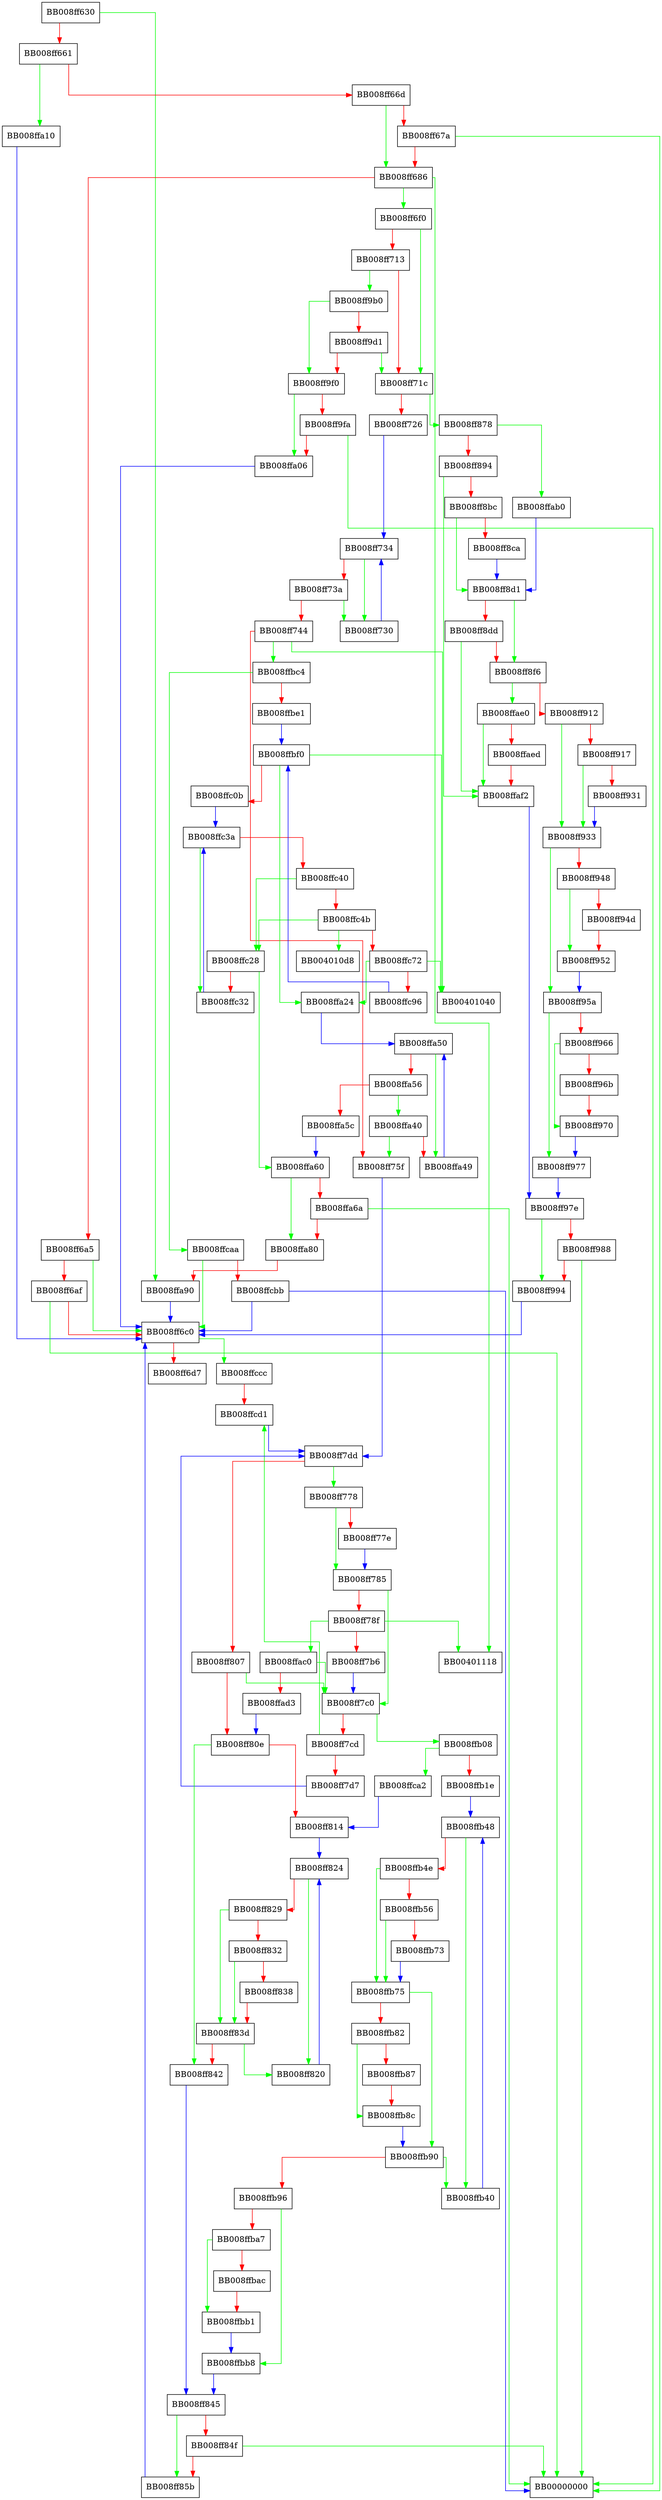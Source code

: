 digraph setlocale {
  node [shape="box"];
  graph [splines=ortho];
  BB008ff630 -> BB008ffa90 [color="green"];
  BB008ff630 -> BB008ff661 [color="red"];
  BB008ff661 -> BB008ffa10 [color="green"];
  BB008ff661 -> BB008ff66d [color="red"];
  BB008ff66d -> BB008ff686 [color="green"];
  BB008ff66d -> BB008ff67a [color="red"];
  BB008ff67a -> BB00000000 [color="green"];
  BB008ff67a -> BB008ff686 [color="red"];
  BB008ff686 -> BB00401118 [color="green"];
  BB008ff686 -> BB008ff6f0 [color="green"];
  BB008ff686 -> BB008ff6a5 [color="red"];
  BB008ff6a5 -> BB008ff6c0 [color="green"];
  BB008ff6a5 -> BB008ff6af [color="red"];
  BB008ff6af -> BB00000000 [color="green"];
  BB008ff6af -> BB008ff6c0 [color="red"];
  BB008ff6c0 -> BB008ffccc [color="green"];
  BB008ff6c0 -> BB008ff6d7 [color="red"];
  BB008ff6f0 -> BB008ff71c [color="green"];
  BB008ff6f0 -> BB008ff713 [color="red"];
  BB008ff713 -> BB008ff9b0 [color="green"];
  BB008ff713 -> BB008ff71c [color="red"];
  BB008ff71c -> BB008ff878 [color="green"];
  BB008ff71c -> BB008ff726 [color="red"];
  BB008ff726 -> BB008ff734 [color="blue"];
  BB008ff730 -> BB008ff734 [color="blue"];
  BB008ff734 -> BB008ff730 [color="green"];
  BB008ff734 -> BB008ff73a [color="red"];
  BB008ff73a -> BB008ff730 [color="green"];
  BB008ff73a -> BB008ff744 [color="red"];
  BB008ff744 -> BB00401040 [color="green"];
  BB008ff744 -> BB008ffbc4 [color="green"];
  BB008ff744 -> BB008ff75f [color="red"];
  BB008ff75f -> BB008ff7dd [color="blue"];
  BB008ff778 -> BB008ff785 [color="green"];
  BB008ff778 -> BB008ff77e [color="red"];
  BB008ff77e -> BB008ff785 [color="blue"];
  BB008ff785 -> BB008ff7c0 [color="green"];
  BB008ff785 -> BB008ff78f [color="red"];
  BB008ff78f -> BB00401118 [color="green"];
  BB008ff78f -> BB008ffac0 [color="green"];
  BB008ff78f -> BB008ff7b6 [color="red"];
  BB008ff7b6 -> BB008ff7c0 [color="blue"];
  BB008ff7c0 -> BB008ffb08 [color="green"];
  BB008ff7c0 -> BB008ff7cd [color="red"];
  BB008ff7cd -> BB008ffcd1 [color="green"];
  BB008ff7cd -> BB008ff7d7 [color="red"];
  BB008ff7d7 -> BB008ff7dd [color="blue"];
  BB008ff7dd -> BB008ff778 [color="green"];
  BB008ff7dd -> BB008ff807 [color="red"];
  BB008ff807 -> BB008ff7c0 [color="green"];
  BB008ff807 -> BB008ff80e [color="red"];
  BB008ff80e -> BB008ff842 [color="green"];
  BB008ff80e -> BB008ff814 [color="red"];
  BB008ff814 -> BB008ff824 [color="blue"];
  BB008ff820 -> BB008ff824 [color="blue"];
  BB008ff824 -> BB008ff820 [color="green"];
  BB008ff824 -> BB008ff829 [color="red"];
  BB008ff829 -> BB008ff83d [color="green"];
  BB008ff829 -> BB008ff832 [color="red"];
  BB008ff832 -> BB008ff83d [color="green"];
  BB008ff832 -> BB008ff838 [color="red"];
  BB008ff838 -> BB008ff83d [color="red"];
  BB008ff83d -> BB008ff820 [color="green"];
  BB008ff83d -> BB008ff842 [color="red"];
  BB008ff842 -> BB008ff845 [color="blue"];
  BB008ff845 -> BB008ff85b [color="green"];
  BB008ff845 -> BB008ff84f [color="red"];
  BB008ff84f -> BB00000000 [color="green"];
  BB008ff84f -> BB008ff85b [color="red"];
  BB008ff85b -> BB008ff6c0 [color="blue"];
  BB008ff878 -> BB008ffab0 [color="green"];
  BB008ff878 -> BB008ff894 [color="red"];
  BB008ff894 -> BB008ffaf2 [color="green"];
  BB008ff894 -> BB008ff8bc [color="red"];
  BB008ff8bc -> BB008ff8d1 [color="green"];
  BB008ff8bc -> BB008ff8ca [color="red"];
  BB008ff8ca -> BB008ff8d1 [color="blue"];
  BB008ff8d1 -> BB008ff8f6 [color="green"];
  BB008ff8d1 -> BB008ff8dd [color="red"];
  BB008ff8dd -> BB008ffaf2 [color="green"];
  BB008ff8dd -> BB008ff8f6 [color="red"];
  BB008ff8f6 -> BB008ffae0 [color="green"];
  BB008ff8f6 -> BB008ff912 [color="red"];
  BB008ff912 -> BB008ff933 [color="green"];
  BB008ff912 -> BB008ff917 [color="red"];
  BB008ff917 -> BB008ff933 [color="green"];
  BB008ff917 -> BB008ff931 [color="red"];
  BB008ff931 -> BB008ff933 [color="blue"];
  BB008ff933 -> BB008ff95a [color="green"];
  BB008ff933 -> BB008ff948 [color="red"];
  BB008ff948 -> BB008ff952 [color="green"];
  BB008ff948 -> BB008ff94d [color="red"];
  BB008ff94d -> BB008ff952 [color="red"];
  BB008ff952 -> BB008ff95a [color="blue"];
  BB008ff95a -> BB008ff977 [color="green"];
  BB008ff95a -> BB008ff966 [color="red"];
  BB008ff966 -> BB008ff970 [color="green"];
  BB008ff966 -> BB008ff96b [color="red"];
  BB008ff96b -> BB008ff970 [color="red"];
  BB008ff970 -> BB008ff977 [color="blue"];
  BB008ff977 -> BB008ff97e [color="blue"];
  BB008ff97e -> BB008ff994 [color="green"];
  BB008ff97e -> BB008ff988 [color="red"];
  BB008ff988 -> BB00000000 [color="green"];
  BB008ff988 -> BB008ff994 [color="red"];
  BB008ff994 -> BB008ff6c0 [color="blue"];
  BB008ff9b0 -> BB008ff9f0 [color="green"];
  BB008ff9b0 -> BB008ff9d1 [color="red"];
  BB008ff9d1 -> BB008ff71c [color="green"];
  BB008ff9d1 -> BB008ff9f0 [color="red"];
  BB008ff9f0 -> BB008ffa06 [color="green"];
  BB008ff9f0 -> BB008ff9fa [color="red"];
  BB008ff9fa -> BB00000000 [color="green"];
  BB008ff9fa -> BB008ffa06 [color="red"];
  BB008ffa06 -> BB008ff6c0 [color="blue"];
  BB008ffa10 -> BB008ff6c0 [color="blue"];
  BB008ffa24 -> BB008ffa50 [color="blue"];
  BB008ffa40 -> BB008ff75f [color="green"];
  BB008ffa40 -> BB008ffa49 [color="red"];
  BB008ffa49 -> BB008ffa50 [color="blue"];
  BB008ffa50 -> BB008ffa49 [color="green"];
  BB008ffa50 -> BB008ffa56 [color="red"];
  BB008ffa56 -> BB008ffa40 [color="green"];
  BB008ffa56 -> BB008ffa5c [color="red"];
  BB008ffa5c -> BB008ffa60 [color="blue"];
  BB008ffa60 -> BB008ffa80 [color="green"];
  BB008ffa60 -> BB008ffa6a [color="red"];
  BB008ffa6a -> BB00000000 [color="green"];
  BB008ffa6a -> BB008ffa80 [color="red"];
  BB008ffa80 -> BB008ffa90 [color="red"];
  BB008ffa90 -> BB008ff6c0 [color="blue"];
  BB008ffab0 -> BB008ff8d1 [color="blue"];
  BB008ffac0 -> BB008ff7c0 [color="green"];
  BB008ffac0 -> BB008ffad3 [color="red"];
  BB008ffad3 -> BB008ff80e [color="blue"];
  BB008ffae0 -> BB008ffaf2 [color="green"];
  BB008ffae0 -> BB008ffaed [color="red"];
  BB008ffaed -> BB008ffaf2 [color="red"];
  BB008ffaf2 -> BB008ff97e [color="blue"];
  BB008ffb08 -> BB008ffca2 [color="green"];
  BB008ffb08 -> BB008ffb1e [color="red"];
  BB008ffb1e -> BB008ffb48 [color="blue"];
  BB008ffb40 -> BB008ffb48 [color="blue"];
  BB008ffb48 -> BB008ffb40 [color="green"];
  BB008ffb48 -> BB008ffb4e [color="red"];
  BB008ffb4e -> BB008ffb75 [color="green"];
  BB008ffb4e -> BB008ffb56 [color="red"];
  BB008ffb56 -> BB008ffb75 [color="green"];
  BB008ffb56 -> BB008ffb73 [color="red"];
  BB008ffb73 -> BB008ffb75 [color="blue"];
  BB008ffb75 -> BB008ffb90 [color="green"];
  BB008ffb75 -> BB008ffb82 [color="red"];
  BB008ffb82 -> BB008ffb8c [color="green"];
  BB008ffb82 -> BB008ffb87 [color="red"];
  BB008ffb87 -> BB008ffb8c [color="red"];
  BB008ffb8c -> BB008ffb90 [color="blue"];
  BB008ffb90 -> BB008ffb40 [color="green"];
  BB008ffb90 -> BB008ffb96 [color="red"];
  BB008ffb96 -> BB008ffbb8 [color="green"];
  BB008ffb96 -> BB008ffba7 [color="red"];
  BB008ffba7 -> BB008ffbb1 [color="green"];
  BB008ffba7 -> BB008ffbac [color="red"];
  BB008ffbac -> BB008ffbb1 [color="red"];
  BB008ffbb1 -> BB008ffbb8 [color="blue"];
  BB008ffbb8 -> BB008ff845 [color="blue"];
  BB008ffbc4 -> BB008ffcaa [color="green"];
  BB008ffbc4 -> BB008ffbe1 [color="red"];
  BB008ffbe1 -> BB008ffbf0 [color="blue"];
  BB008ffbf0 -> BB00401040 [color="green"];
  BB008ffbf0 -> BB008ffa24 [color="green"];
  BB008ffbf0 -> BB008ffc0b [color="red"];
  BB008ffc0b -> BB008ffc3a [color="blue"];
  BB008ffc28 -> BB008ffa60 [color="green"];
  BB008ffc28 -> BB008ffc32 [color="red"];
  BB008ffc32 -> BB008ffc3a [color="blue"];
  BB008ffc3a -> BB008ffc32 [color="green"];
  BB008ffc3a -> BB008ffc40 [color="red"];
  BB008ffc40 -> BB008ffc28 [color="green"];
  BB008ffc40 -> BB008ffc4b [color="red"];
  BB008ffc4b -> BB004010d8 [color="green"];
  BB008ffc4b -> BB008ffc28 [color="green"];
  BB008ffc4b -> BB008ffc72 [color="red"];
  BB008ffc72 -> BB00401040 [color="green"];
  BB008ffc72 -> BB008ffa24 [color="green"];
  BB008ffc72 -> BB008ffc96 [color="red"];
  BB008ffc96 -> BB008ffbf0 [color="blue"];
  BB008ffca2 -> BB008ff814 [color="blue"];
  BB008ffcaa -> BB008ff6c0 [color="green"];
  BB008ffcaa -> BB008ffcbb [color="red"];
  BB008ffcbb -> BB00000000 [color="blue"];
  BB008ffcbb -> BB008ff6c0 [color="blue"];
  BB008ffccc -> BB008ffcd1 [color="red"];
  BB008ffcd1 -> BB008ff7dd [color="blue"];
}